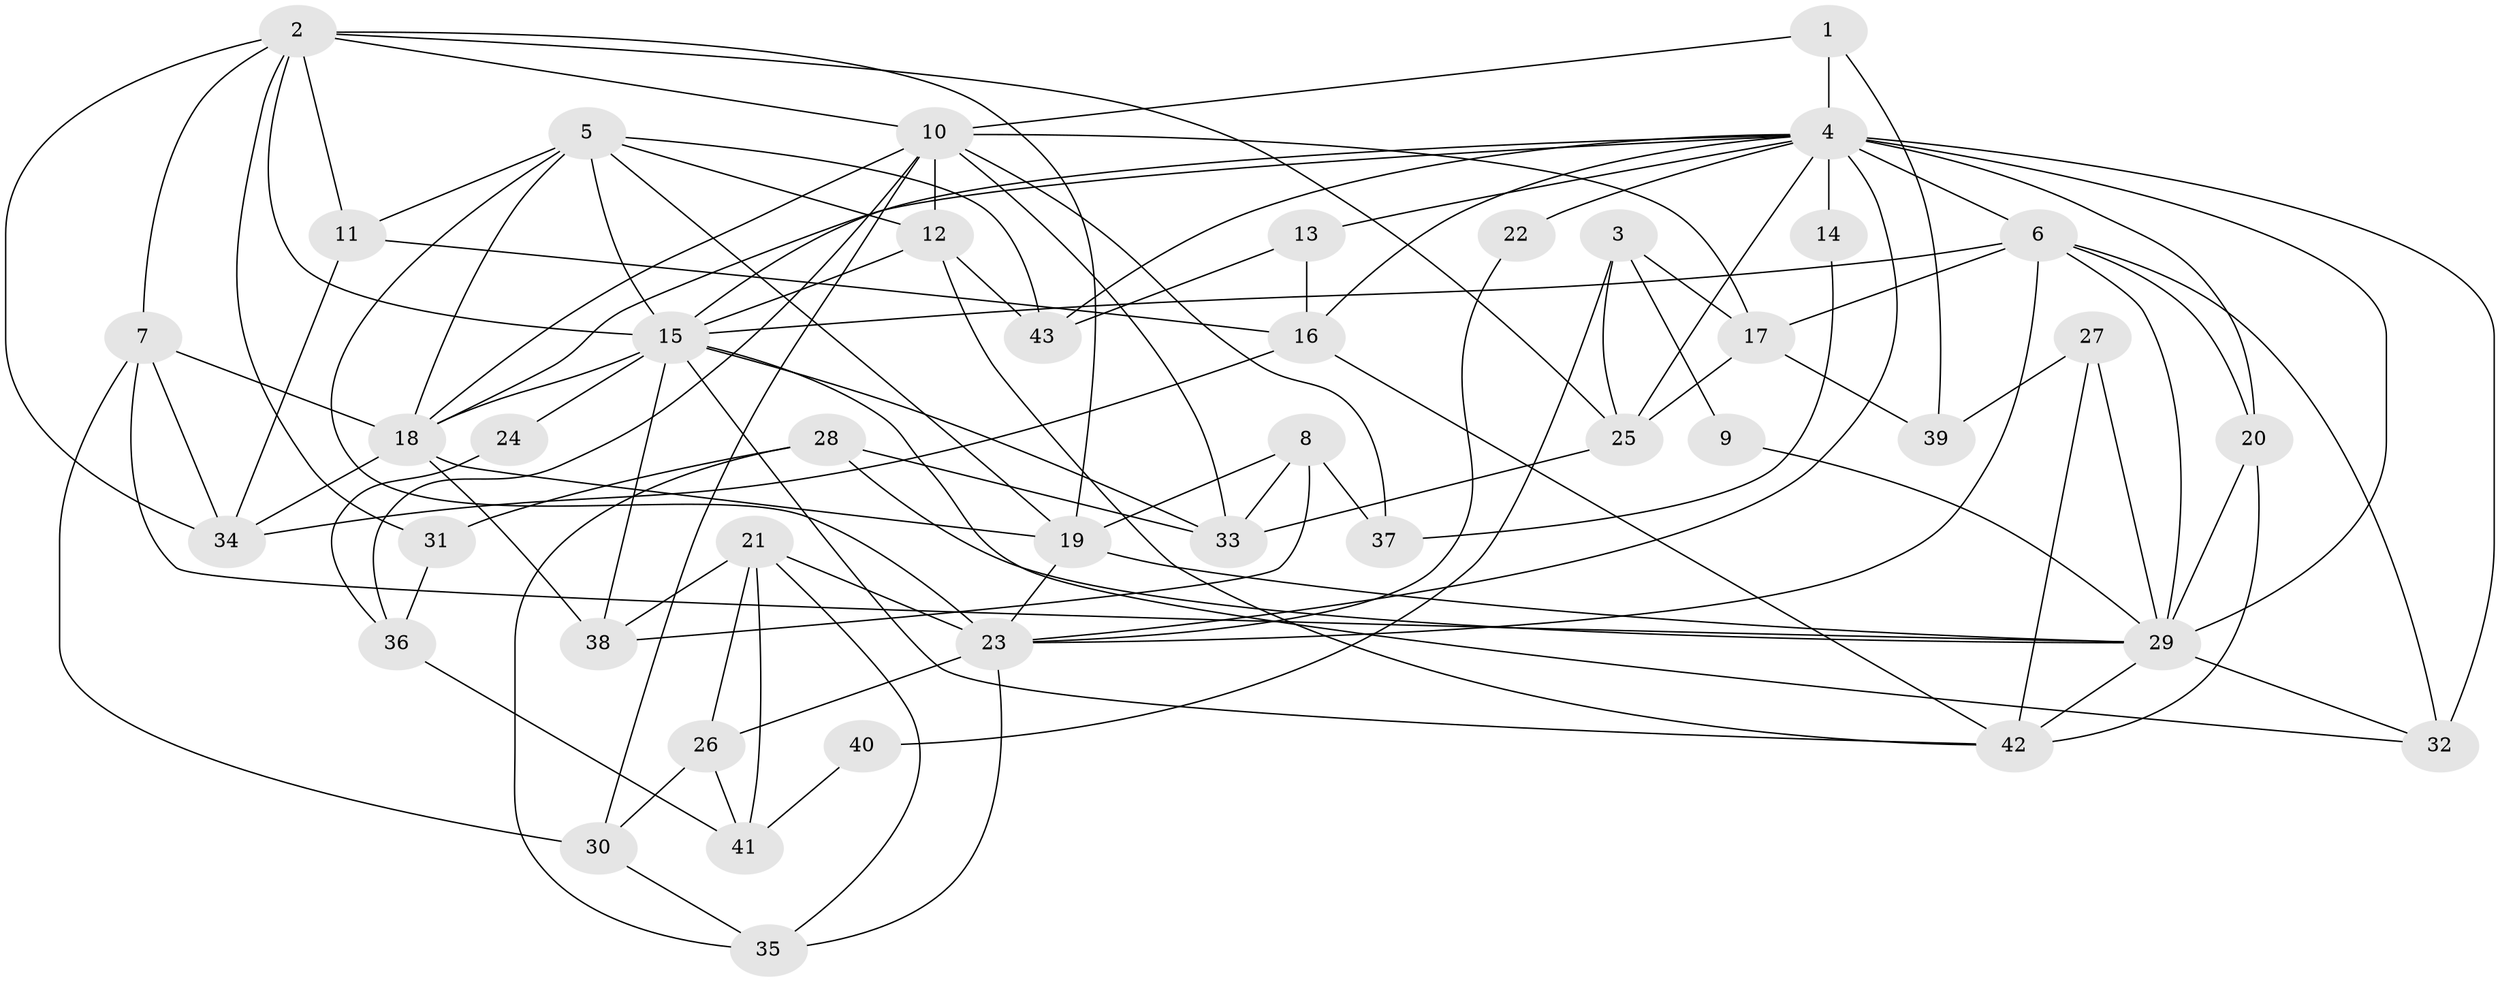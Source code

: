 // original degree distribution, {3: 0.27906976744186046, 2: 0.08139534883720931, 4: 0.3372093023255814, 6: 0.09302325581395349, 5: 0.18604651162790697, 7: 0.023255813953488372}
// Generated by graph-tools (version 1.1) at 2025/36/03/09/25 02:36:25]
// undirected, 43 vertices, 107 edges
graph export_dot {
graph [start="1"]
  node [color=gray90,style=filled];
  1;
  2;
  3;
  4;
  5;
  6;
  7;
  8;
  9;
  10;
  11;
  12;
  13;
  14;
  15;
  16;
  17;
  18;
  19;
  20;
  21;
  22;
  23;
  24;
  25;
  26;
  27;
  28;
  29;
  30;
  31;
  32;
  33;
  34;
  35;
  36;
  37;
  38;
  39;
  40;
  41;
  42;
  43;
  1 -- 4 [weight=1.0];
  1 -- 10 [weight=1.0];
  1 -- 39 [weight=1.0];
  2 -- 7 [weight=2.0];
  2 -- 10 [weight=1.0];
  2 -- 11 [weight=1.0];
  2 -- 15 [weight=1.0];
  2 -- 19 [weight=1.0];
  2 -- 25 [weight=2.0];
  2 -- 31 [weight=1.0];
  2 -- 34 [weight=1.0];
  3 -- 9 [weight=1.0];
  3 -- 17 [weight=1.0];
  3 -- 25 [weight=1.0];
  3 -- 40 [weight=1.0];
  4 -- 6 [weight=1.0];
  4 -- 13 [weight=1.0];
  4 -- 14 [weight=3.0];
  4 -- 15 [weight=1.0];
  4 -- 16 [weight=2.0];
  4 -- 18 [weight=1.0];
  4 -- 20 [weight=1.0];
  4 -- 22 [weight=3.0];
  4 -- 23 [weight=1.0];
  4 -- 25 [weight=1.0];
  4 -- 29 [weight=3.0];
  4 -- 32 [weight=2.0];
  4 -- 43 [weight=1.0];
  5 -- 11 [weight=1.0];
  5 -- 12 [weight=1.0];
  5 -- 15 [weight=1.0];
  5 -- 18 [weight=1.0];
  5 -- 19 [weight=1.0];
  5 -- 23 [weight=1.0];
  5 -- 43 [weight=1.0];
  6 -- 15 [weight=1.0];
  6 -- 17 [weight=1.0];
  6 -- 20 [weight=1.0];
  6 -- 23 [weight=2.0];
  6 -- 29 [weight=1.0];
  6 -- 32 [weight=1.0];
  7 -- 18 [weight=1.0];
  7 -- 29 [weight=1.0];
  7 -- 30 [weight=1.0];
  7 -- 34 [weight=1.0];
  8 -- 19 [weight=1.0];
  8 -- 33 [weight=1.0];
  8 -- 37 [weight=1.0];
  8 -- 38 [weight=1.0];
  9 -- 29 [weight=1.0];
  10 -- 12 [weight=2.0];
  10 -- 17 [weight=1.0];
  10 -- 18 [weight=2.0];
  10 -- 30 [weight=1.0];
  10 -- 33 [weight=1.0];
  10 -- 36 [weight=1.0];
  10 -- 37 [weight=1.0];
  11 -- 16 [weight=2.0];
  11 -- 34 [weight=1.0];
  12 -- 15 [weight=1.0];
  12 -- 42 [weight=1.0];
  12 -- 43 [weight=1.0];
  13 -- 16 [weight=1.0];
  13 -- 43 [weight=1.0];
  14 -- 37 [weight=1.0];
  15 -- 18 [weight=1.0];
  15 -- 24 [weight=1.0];
  15 -- 32 [weight=1.0];
  15 -- 33 [weight=1.0];
  15 -- 38 [weight=1.0];
  15 -- 42 [weight=1.0];
  16 -- 34 [weight=1.0];
  16 -- 42 [weight=1.0];
  17 -- 25 [weight=1.0];
  17 -- 39 [weight=1.0];
  18 -- 19 [weight=1.0];
  18 -- 34 [weight=1.0];
  18 -- 38 [weight=1.0];
  19 -- 23 [weight=2.0];
  19 -- 29 [weight=1.0];
  20 -- 29 [weight=1.0];
  20 -- 42 [weight=1.0];
  21 -- 23 [weight=1.0];
  21 -- 26 [weight=1.0];
  21 -- 35 [weight=1.0];
  21 -- 38 [weight=1.0];
  21 -- 41 [weight=1.0];
  22 -- 23 [weight=1.0];
  23 -- 26 [weight=1.0];
  23 -- 35 [weight=1.0];
  24 -- 36 [weight=1.0];
  25 -- 33 [weight=1.0];
  26 -- 30 [weight=1.0];
  26 -- 41 [weight=1.0];
  27 -- 29 [weight=1.0];
  27 -- 39 [weight=1.0];
  27 -- 42 [weight=1.0];
  28 -- 29 [weight=1.0];
  28 -- 31 [weight=1.0];
  28 -- 33 [weight=1.0];
  28 -- 35 [weight=1.0];
  29 -- 32 [weight=1.0];
  29 -- 42 [weight=1.0];
  30 -- 35 [weight=1.0];
  31 -- 36 [weight=1.0];
  36 -- 41 [weight=1.0];
  40 -- 41 [weight=1.0];
}
